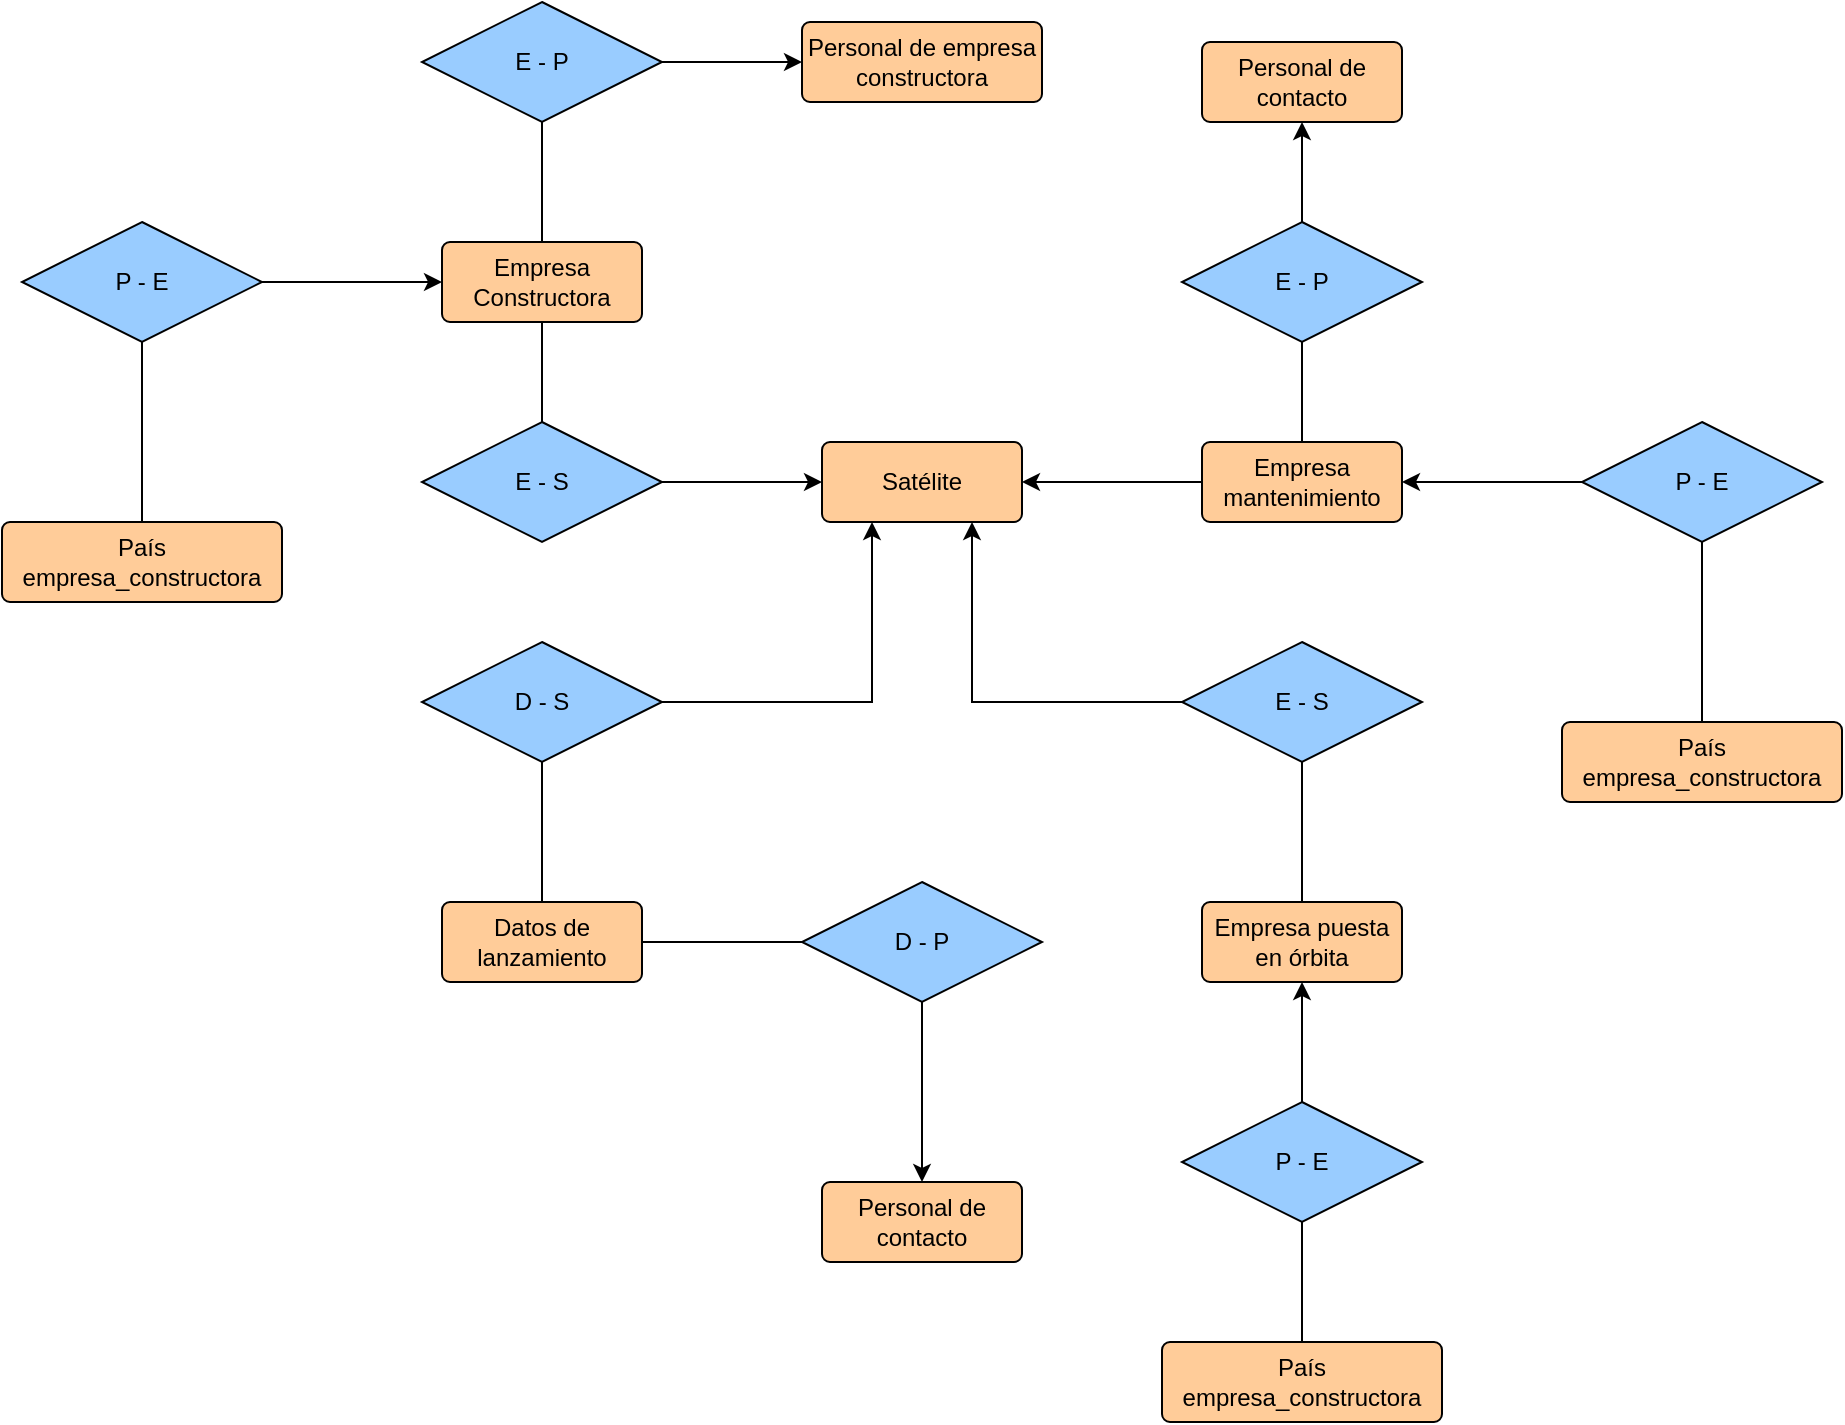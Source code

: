 <mxfile version="18.0.1" type="github">
  <diagram id="zviwaN0RhkgaL2fRwE7K" name="Page-1">
    <mxGraphModel dx="1858" dy="781" grid="1" gridSize="10" guides="1" tooltips="1" connect="1" arrows="1" fold="1" page="1" pageScale="1" pageWidth="827" pageHeight="1169" math="0" shadow="0">
      <root>
        <mxCell id="0" />
        <mxCell id="1" parent="0" />
        <mxCell id="ny48SzFpdUDSRc08BS6a-1" value="Empresa Constructora" style="rounded=1;arcSize=10;whiteSpace=wrap;html=1;align=center;fillColor=#FFCC99;" vertex="1" parent="1">
          <mxGeometry x="140" y="140" width="100" height="40" as="geometry" />
        </mxCell>
        <mxCell id="ny48SzFpdUDSRc08BS6a-3" value="Satélite" style="rounded=1;arcSize=10;whiteSpace=wrap;html=1;align=center;fillColor=#FFCC99;" vertex="1" parent="1">
          <mxGeometry x="330" y="240" width="100" height="40" as="geometry" />
        </mxCell>
        <mxCell id="ny48SzFpdUDSRc08BS6a-4" value="Empresa puesta en órbita" style="rounded=1;arcSize=10;whiteSpace=wrap;html=1;align=center;fillColor=#FFCC99;" vertex="1" parent="1">
          <mxGeometry x="520" y="470" width="100" height="40" as="geometry" />
        </mxCell>
        <mxCell id="ny48SzFpdUDSRc08BS6a-6" value="Datos de lanzamiento" style="rounded=1;arcSize=10;whiteSpace=wrap;html=1;align=center;fillColor=#FFCC99;" vertex="1" parent="1">
          <mxGeometry x="140" y="470" width="100" height="40" as="geometry" />
        </mxCell>
        <mxCell id="ny48SzFpdUDSRc08BS6a-7" value="Personal de empresa constructora" style="rounded=1;arcSize=10;whiteSpace=wrap;html=1;align=center;fillColor=#FFCC99;" vertex="1" parent="1">
          <mxGeometry x="320" y="30" width="120" height="40" as="geometry" />
        </mxCell>
        <mxCell id="ny48SzFpdUDSRc08BS6a-9" value="Personal de contacto" style="rounded=1;arcSize=10;whiteSpace=wrap;html=1;align=center;fillColor=#FFCC99;" vertex="1" parent="1">
          <mxGeometry x="330" y="610" width="100" height="40" as="geometry" />
        </mxCell>
        <mxCell id="ny48SzFpdUDSRc08BS6a-55" style="edgeStyle=orthogonalEdgeStyle;rounded=0;orthogonalLoop=1;jettySize=auto;html=1;exitX=0;exitY=0.5;exitDx=0;exitDy=0;" edge="1" parent="1" source="ny48SzFpdUDSRc08BS6a-10" target="ny48SzFpdUDSRc08BS6a-3">
          <mxGeometry relative="1" as="geometry" />
        </mxCell>
        <mxCell id="ny48SzFpdUDSRc08BS6a-10" value="Empresa mantenimiento" style="rounded=1;arcSize=10;whiteSpace=wrap;html=1;align=center;fillColor=#FFCC99;" vertex="1" parent="1">
          <mxGeometry x="520" y="240" width="100" height="40" as="geometry" />
        </mxCell>
        <mxCell id="ny48SzFpdUDSRc08BS6a-12" value="Personal de contacto" style="rounded=1;arcSize=10;whiteSpace=wrap;html=1;align=center;fillColor=#FFCC99;" vertex="1" parent="1">
          <mxGeometry x="520" y="40" width="100" height="40" as="geometry" />
        </mxCell>
        <mxCell id="ny48SzFpdUDSRc08BS6a-54" style="edgeStyle=orthogonalEdgeStyle;rounded=0;orthogonalLoop=1;jettySize=auto;html=1;exitX=1;exitY=0.5;exitDx=0;exitDy=0;" edge="1" parent="1" source="ny48SzFpdUDSRc08BS6a-15" target="ny48SzFpdUDSRc08BS6a-3">
          <mxGeometry relative="1" as="geometry" />
        </mxCell>
        <mxCell id="ny48SzFpdUDSRc08BS6a-15" value="E - S" style="shape=rhombus;perimeter=rhombusPerimeter;whiteSpace=wrap;html=1;align=center;fillColor=#99CCFF;" vertex="1" parent="1">
          <mxGeometry x="130" y="230" width="120" height="60" as="geometry" />
        </mxCell>
        <mxCell id="ny48SzFpdUDSRc08BS6a-16" value="" style="endArrow=none;html=1;rounded=0;exitX=0.5;exitY=1;exitDx=0;exitDy=0;entryX=0.5;entryY=0;entryDx=0;entryDy=0;" edge="1" parent="1" source="ny48SzFpdUDSRc08BS6a-1" target="ny48SzFpdUDSRc08BS6a-15">
          <mxGeometry relative="1" as="geometry">
            <mxPoint x="60" y="260" as="sourcePoint" />
            <mxPoint x="220" y="260" as="targetPoint" />
          </mxGeometry>
        </mxCell>
        <mxCell id="ny48SzFpdUDSRc08BS6a-51" style="edgeStyle=orthogonalEdgeStyle;rounded=0;orthogonalLoop=1;jettySize=auto;html=1;exitX=1;exitY=0.5;exitDx=0;exitDy=0;entryX=0;entryY=0.5;entryDx=0;entryDy=0;" edge="1" parent="1" source="ny48SzFpdUDSRc08BS6a-18" target="ny48SzFpdUDSRc08BS6a-7">
          <mxGeometry relative="1" as="geometry" />
        </mxCell>
        <mxCell id="ny48SzFpdUDSRc08BS6a-18" value="E - P" style="shape=rhombus;perimeter=rhombusPerimeter;whiteSpace=wrap;html=1;align=center;strokeColor=#000000;fillColor=#99CCFF;" vertex="1" parent="1">
          <mxGeometry x="130" y="20" width="120" height="60" as="geometry" />
        </mxCell>
        <mxCell id="ny48SzFpdUDSRc08BS6a-19" value="" style="endArrow=none;html=1;rounded=0;exitX=0.5;exitY=0;exitDx=0;exitDy=0;entryX=0.5;entryY=1;entryDx=0;entryDy=0;" edge="1" parent="1" source="ny48SzFpdUDSRc08BS6a-1" target="ny48SzFpdUDSRc08BS6a-18">
          <mxGeometry relative="1" as="geometry">
            <mxPoint x="400" y="140" as="sourcePoint" />
            <mxPoint x="560" y="140" as="targetPoint" />
          </mxGeometry>
        </mxCell>
        <mxCell id="ny48SzFpdUDSRc08BS6a-50" style="edgeStyle=orthogonalEdgeStyle;rounded=0;orthogonalLoop=1;jettySize=auto;html=1;exitX=1;exitY=0.5;exitDx=0;exitDy=0;entryX=0.25;entryY=1;entryDx=0;entryDy=0;" edge="1" parent="1" source="ny48SzFpdUDSRc08BS6a-21" target="ny48SzFpdUDSRc08BS6a-3">
          <mxGeometry relative="1" as="geometry" />
        </mxCell>
        <mxCell id="ny48SzFpdUDSRc08BS6a-21" value="D - S" style="shape=rhombus;perimeter=rhombusPerimeter;whiteSpace=wrap;html=1;align=center;fillColor=#99CCFF;" vertex="1" parent="1">
          <mxGeometry x="130" y="340" width="120" height="60" as="geometry" />
        </mxCell>
        <mxCell id="ny48SzFpdUDSRc08BS6a-23" value="" style="endArrow=none;html=1;rounded=0;exitX=0.5;exitY=1;exitDx=0;exitDy=0;entryX=0.5;entryY=0;entryDx=0;entryDy=0;" edge="1" parent="1" source="ny48SzFpdUDSRc08BS6a-21" target="ny48SzFpdUDSRc08BS6a-6">
          <mxGeometry relative="1" as="geometry">
            <mxPoint x="150" y="410" as="sourcePoint" />
            <mxPoint x="310" y="410" as="targetPoint" />
          </mxGeometry>
        </mxCell>
        <mxCell id="ny48SzFpdUDSRc08BS6a-53" style="edgeStyle=orthogonalEdgeStyle;rounded=0;orthogonalLoop=1;jettySize=auto;html=1;exitX=0.5;exitY=1;exitDx=0;exitDy=0;entryX=0.5;entryY=0;entryDx=0;entryDy=0;" edge="1" parent="1" source="ny48SzFpdUDSRc08BS6a-24" target="ny48SzFpdUDSRc08BS6a-9">
          <mxGeometry relative="1" as="geometry" />
        </mxCell>
        <mxCell id="ny48SzFpdUDSRc08BS6a-24" value="D - P" style="shape=rhombus;perimeter=rhombusPerimeter;whiteSpace=wrap;html=1;align=center;fillColor=#99CCFF;" vertex="1" parent="1">
          <mxGeometry x="320" y="460" width="120" height="60" as="geometry" />
        </mxCell>
        <mxCell id="ny48SzFpdUDSRc08BS6a-25" value="" style="endArrow=none;html=1;rounded=0;exitX=1;exitY=0.5;exitDx=0;exitDy=0;entryX=0;entryY=0.5;entryDx=0;entryDy=0;" edge="1" parent="1" source="ny48SzFpdUDSRc08BS6a-6" target="ny48SzFpdUDSRc08BS6a-24">
          <mxGeometry relative="1" as="geometry">
            <mxPoint x="350" y="490" as="sourcePoint" />
            <mxPoint x="510" y="490" as="targetPoint" />
          </mxGeometry>
        </mxCell>
        <mxCell id="ny48SzFpdUDSRc08BS6a-49" style="edgeStyle=orthogonalEdgeStyle;rounded=0;orthogonalLoop=1;jettySize=auto;html=1;exitX=0;exitY=0.5;exitDx=0;exitDy=0;entryX=0.75;entryY=1;entryDx=0;entryDy=0;" edge="1" parent="1" source="ny48SzFpdUDSRc08BS6a-27" target="ny48SzFpdUDSRc08BS6a-3">
          <mxGeometry relative="1" as="geometry" />
        </mxCell>
        <mxCell id="ny48SzFpdUDSRc08BS6a-27" value="E - S" style="shape=rhombus;perimeter=rhombusPerimeter;whiteSpace=wrap;html=1;align=center;fillColor=#99CCFF;" vertex="1" parent="1">
          <mxGeometry x="510" y="340" width="120" height="60" as="geometry" />
        </mxCell>
        <mxCell id="ny48SzFpdUDSRc08BS6a-28" value="" style="endArrow=none;html=1;rounded=0;entryX=0.5;entryY=0;entryDx=0;entryDy=0;" edge="1" parent="1" source="ny48SzFpdUDSRc08BS6a-27" target="ny48SzFpdUDSRc08BS6a-4">
          <mxGeometry relative="1" as="geometry">
            <mxPoint x="410" y="450" as="sourcePoint" />
            <mxPoint x="570" y="450" as="targetPoint" />
          </mxGeometry>
        </mxCell>
        <mxCell id="ny48SzFpdUDSRc08BS6a-52" style="edgeStyle=orthogonalEdgeStyle;rounded=0;orthogonalLoop=1;jettySize=auto;html=1;exitX=0.5;exitY=0;exitDx=0;exitDy=0;entryX=0.5;entryY=1;entryDx=0;entryDy=0;" edge="1" parent="1" source="ny48SzFpdUDSRc08BS6a-31" target="ny48SzFpdUDSRc08BS6a-12">
          <mxGeometry relative="1" as="geometry" />
        </mxCell>
        <mxCell id="ny48SzFpdUDSRc08BS6a-31" value="E - P" style="shape=rhombus;perimeter=rhombusPerimeter;whiteSpace=wrap;html=1;align=center;fillColor=#99CCFF;" vertex="1" parent="1">
          <mxGeometry x="510" y="130" width="120" height="60" as="geometry" />
        </mxCell>
        <mxCell id="ny48SzFpdUDSRc08BS6a-32" value="" style="endArrow=none;html=1;rounded=0;exitX=0.5;exitY=0;exitDx=0;exitDy=0;entryX=0.5;entryY=1;entryDx=0;entryDy=0;" edge="1" parent="1" source="ny48SzFpdUDSRc08BS6a-10" target="ny48SzFpdUDSRc08BS6a-31">
          <mxGeometry relative="1" as="geometry">
            <mxPoint x="440" y="270" as="sourcePoint" />
            <mxPoint x="530" y="270" as="targetPoint" />
          </mxGeometry>
        </mxCell>
        <mxCell id="ny48SzFpdUDSRc08BS6a-38" style="edgeStyle=orthogonalEdgeStyle;rounded=0;orthogonalLoop=1;jettySize=auto;html=1;exitX=1;exitY=0.5;exitDx=0;exitDy=0;" edge="1" parent="1" source="ny48SzFpdUDSRc08BS6a-34" target="ny48SzFpdUDSRc08BS6a-1">
          <mxGeometry relative="1" as="geometry" />
        </mxCell>
        <mxCell id="ny48SzFpdUDSRc08BS6a-34" value="P - E" style="shape=rhombus;perimeter=rhombusPerimeter;whiteSpace=wrap;html=1;align=center;fillColor=#99CCFF;" vertex="1" parent="1">
          <mxGeometry x="-70" y="130" width="120" height="60" as="geometry" />
        </mxCell>
        <mxCell id="ny48SzFpdUDSRc08BS6a-36" value="" style="endArrow=none;html=1;rounded=0;exitX=0.5;exitY=1;exitDx=0;exitDy=0;" edge="1" parent="1" source="ny48SzFpdUDSRc08BS6a-34">
          <mxGeometry relative="1" as="geometry">
            <mxPoint x="30" y="250" as="sourcePoint" />
            <mxPoint x="-10" y="280" as="targetPoint" />
          </mxGeometry>
        </mxCell>
        <mxCell id="ny48SzFpdUDSRc08BS6a-37" value="País empresa_constructora" style="rounded=1;arcSize=10;whiteSpace=wrap;html=1;align=center;fillColor=#FFCC99;" vertex="1" parent="1">
          <mxGeometry x="-80" y="280" width="140" height="40" as="geometry" />
        </mxCell>
        <mxCell id="ny48SzFpdUDSRc08BS6a-43" style="edgeStyle=orthogonalEdgeStyle;rounded=0;orthogonalLoop=1;jettySize=auto;html=1;exitX=0;exitY=0.5;exitDx=0;exitDy=0;" edge="1" parent="1" source="ny48SzFpdUDSRc08BS6a-39" target="ny48SzFpdUDSRc08BS6a-10">
          <mxGeometry relative="1" as="geometry" />
        </mxCell>
        <mxCell id="ny48SzFpdUDSRc08BS6a-39" value="P - E" style="shape=rhombus;perimeter=rhombusPerimeter;whiteSpace=wrap;html=1;align=center;fillColor=#99CCFF;" vertex="1" parent="1">
          <mxGeometry x="710" y="230" width="120" height="60" as="geometry" />
        </mxCell>
        <mxCell id="ny48SzFpdUDSRc08BS6a-40" value="" style="endArrow=none;html=1;rounded=0;exitX=0.5;exitY=1;exitDx=0;exitDy=0;" edge="1" parent="1" source="ny48SzFpdUDSRc08BS6a-39">
          <mxGeometry relative="1" as="geometry">
            <mxPoint x="810" y="350" as="sourcePoint" />
            <mxPoint x="770" y="380" as="targetPoint" />
          </mxGeometry>
        </mxCell>
        <mxCell id="ny48SzFpdUDSRc08BS6a-41" value="País empresa_constructora" style="rounded=1;arcSize=10;whiteSpace=wrap;html=1;align=center;fillColor=#FFCC99;" vertex="1" parent="1">
          <mxGeometry x="700" y="380" width="140" height="40" as="geometry" />
        </mxCell>
        <mxCell id="ny48SzFpdUDSRc08BS6a-48" style="edgeStyle=orthogonalEdgeStyle;rounded=0;orthogonalLoop=1;jettySize=auto;html=1;exitX=0.5;exitY=0;exitDx=0;exitDy=0;entryX=0.5;entryY=1;entryDx=0;entryDy=0;" edge="1" parent="1" source="ny48SzFpdUDSRc08BS6a-44" target="ny48SzFpdUDSRc08BS6a-4">
          <mxGeometry relative="1" as="geometry" />
        </mxCell>
        <mxCell id="ny48SzFpdUDSRc08BS6a-44" value="P - E" style="shape=rhombus;perimeter=rhombusPerimeter;whiteSpace=wrap;html=1;align=center;fillColor=#99CCFF;" vertex="1" parent="1">
          <mxGeometry x="510" y="570" width="120" height="60" as="geometry" />
        </mxCell>
        <mxCell id="ny48SzFpdUDSRc08BS6a-46" value="País empresa_constructora" style="rounded=1;arcSize=10;whiteSpace=wrap;html=1;align=center;fillColor=#FFCC99;" vertex="1" parent="1">
          <mxGeometry x="500" y="690" width="140" height="40" as="geometry" />
        </mxCell>
        <mxCell id="ny48SzFpdUDSRc08BS6a-47" value="" style="endArrow=none;html=1;rounded=0;exitX=0.5;exitY=0;exitDx=0;exitDy=0;entryX=0.5;entryY=1;entryDx=0;entryDy=0;" edge="1" parent="1" source="ny48SzFpdUDSRc08BS6a-46" target="ny48SzFpdUDSRc08BS6a-44">
          <mxGeometry relative="1" as="geometry">
            <mxPoint x="280" y="720" as="sourcePoint" />
            <mxPoint x="440" y="720" as="targetPoint" />
          </mxGeometry>
        </mxCell>
      </root>
    </mxGraphModel>
  </diagram>
</mxfile>
